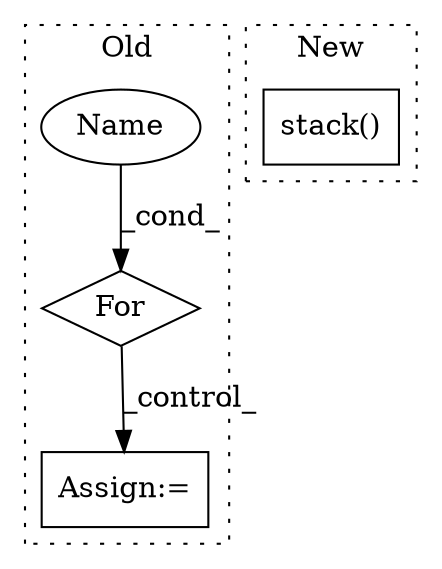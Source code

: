 digraph G {
subgraph cluster0 {
1 [label="For" a="107" s="6730,6783" l="4,14" shape="diamond"];
3 [label="Name" a="87" s="6740" l="2" shape="ellipse"];
4 [label="Assign:=" a="68" s="6836" l="3" shape="box"];
label = "Old";
style="dotted";
}
subgraph cluster1 {
2 [label="stack()" a="75" s="7039,7069" l="12,1" shape="box"];
label = "New";
style="dotted";
}
1 -> 4 [label="_control_"];
3 -> 1 [label="_cond_"];
}